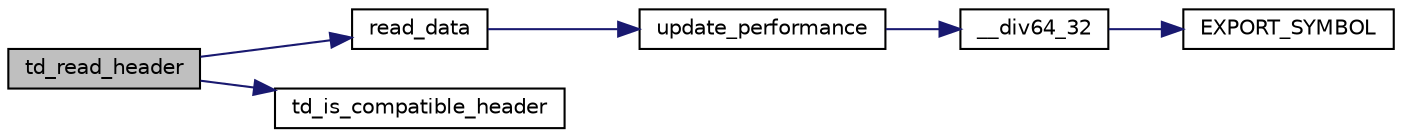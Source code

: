 digraph "td_read_header"
{
  edge [fontname="Helvetica",fontsize="10",labelfontname="Helvetica",labelfontsize="10"];
  node [fontname="Helvetica",fontsize="10",shape=record];
  rankdir="LR";
  Node1 [label="td_read_header",height=0.2,width=0.4,color="black", fillcolor="grey75", style="filled", fontcolor="black"];
  Node1 -> Node2 [color="midnightblue",fontsize="10",style="solid",fontname="Helvetica"];
  Node2 [label="read_data",height=0.2,width=0.4,color="black", fillcolor="white", style="filled",URL="$tdisk__device__operations_8h.html#aef5a276b75fc3125ea4ba57e59031cf0",tooltip="Generic function that reads data from a device. "];
  Node2 -> Node3 [color="midnightblue",fontsize="10",style="solid",fontname="Helvetica"];
  Node3 [label="update_performance",height=0.2,width=0.4,color="black", fillcolor="white", style="filled",URL="$tdisk__performance_8h.html#ae00201ef33f2b28f394b7e60f29f1452",tooltip="This function updates the performance data of the given performacen data. "];
  Node3 -> Node4 [color="midnightblue",fontsize="10",style="solid",fontname="Helvetica"];
  Node4 [label="__div64_32",height=0.2,width=0.4,color="black", fillcolor="white", style="filled",URL="$helpers_8c.html#aff7dbb9c60a4d1c2a3648918d7d083e6"];
  Node4 -> Node5 [color="midnightblue",fontsize="10",style="solid",fontname="Helvetica"];
  Node5 [label="EXPORT_SYMBOL",height=0.2,width=0.4,color="black", fillcolor="white", style="filled",URL="$helpers_8c.html#a6b260ca72a53d15fc7e64d9b70d46d96"];
  Node1 -> Node6 [color="midnightblue",fontsize="10",style="solid",fontname="Helvetica"];
  Node6 [label="td_is_compatible_header",height=0.2,width=0.4,color="black", fillcolor="white", style="filled",URL="$tdisk_8c.html#abbe3ef44bd53b6ced274645aa161cc88",tooltip="Checks if the given disk header is compatible with the current driver. "];
}
